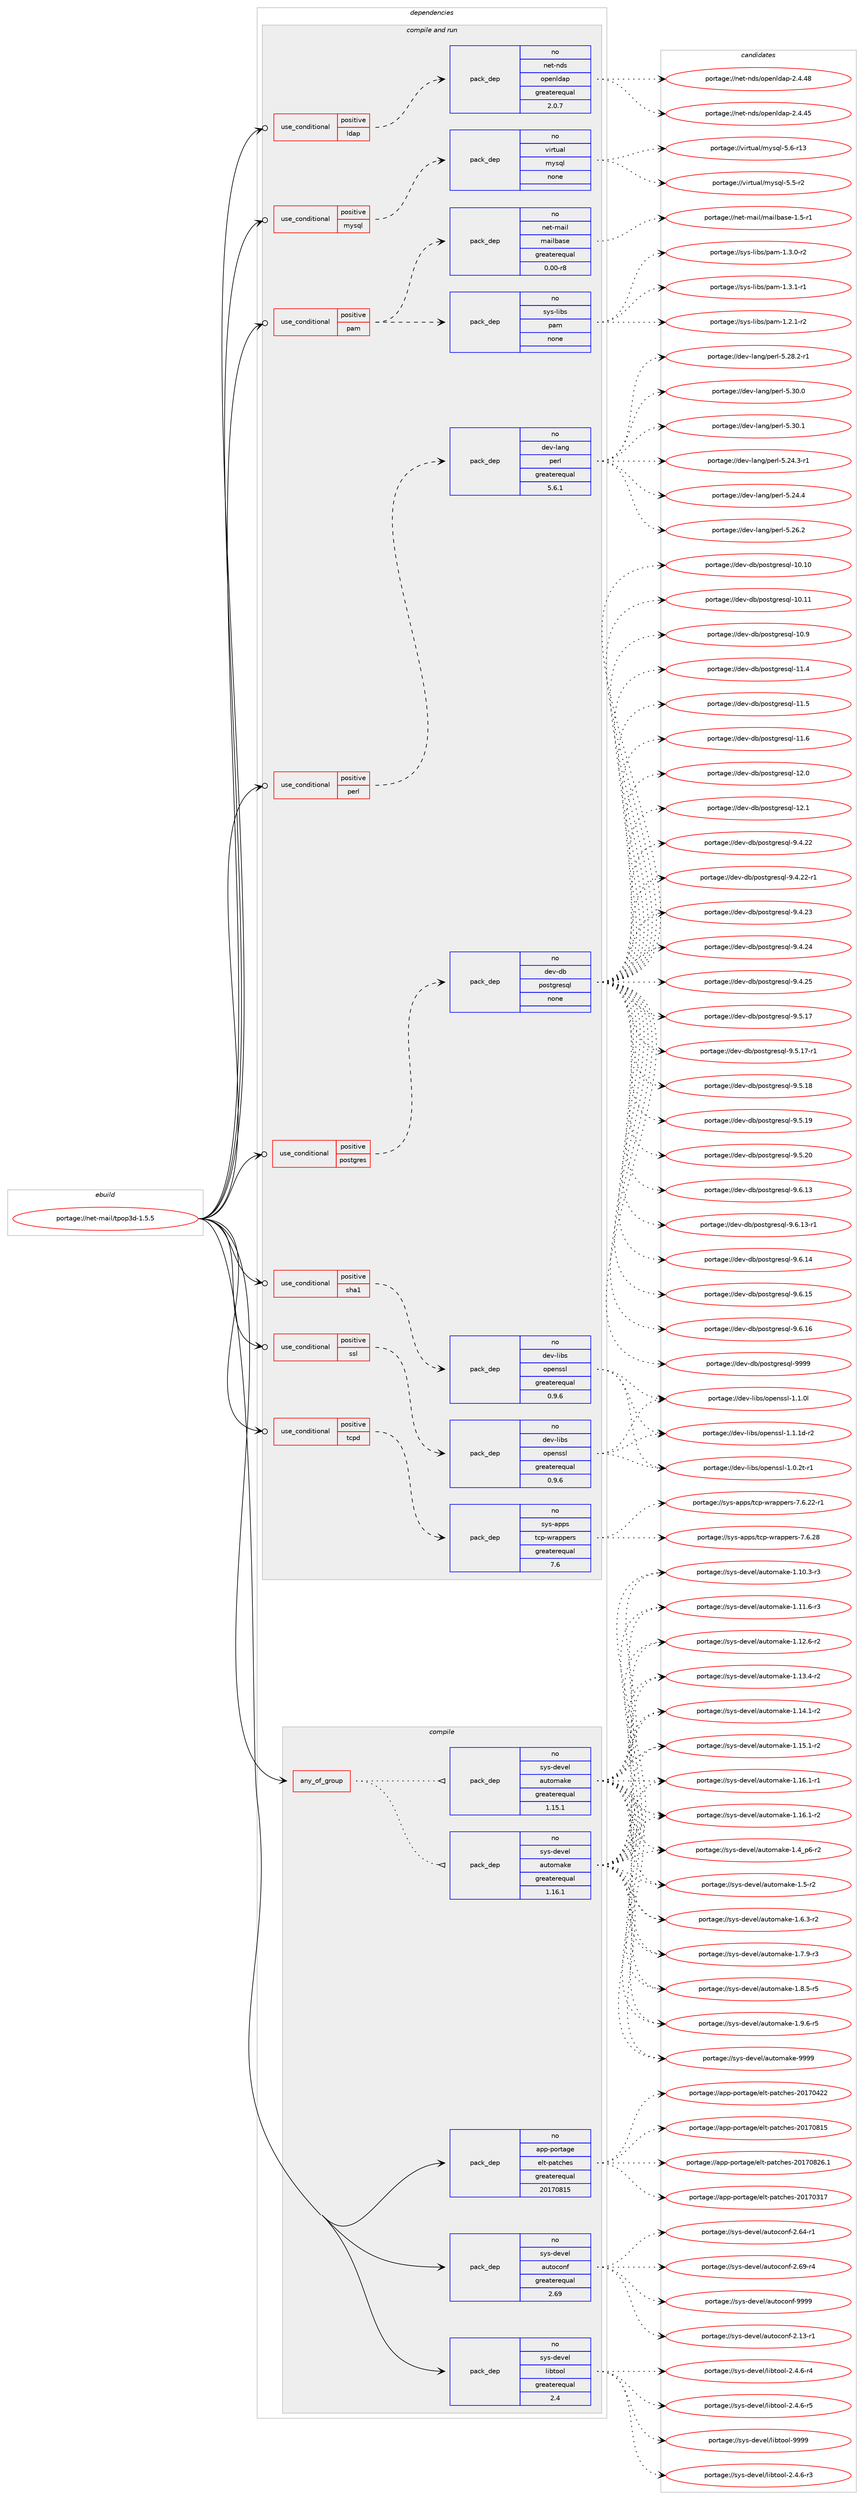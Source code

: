 digraph prolog {

# *************
# Graph options
# *************

newrank=true;
concentrate=true;
compound=true;
graph [rankdir=LR,fontname=Helvetica,fontsize=10,ranksep=1.5];#, ranksep=2.5, nodesep=0.2];
edge  [arrowhead=vee];
node  [fontname=Helvetica,fontsize=10];

# **********
# The ebuild
# **********

subgraph cluster_leftcol {
color=gray;
rank=same;
label=<<i>ebuild</i>>;
id [label="portage://net-mail/tpop3d-1.5.5", color=red, width=4, href="../net-mail/tpop3d-1.5.5.svg"];
}

# ****************
# The dependencies
# ****************

subgraph cluster_midcol {
color=gray;
label=<<i>dependencies</i>>;
subgraph cluster_compile {
fillcolor="#eeeeee";
style=filled;
label=<<i>compile</i>>;
subgraph any5908 {
dependency363668 [label=<<TABLE BORDER="0" CELLBORDER="1" CELLSPACING="0" CELLPADDING="4"><TR><TD CELLPADDING="10">any_of_group</TD></TR></TABLE>>, shape=none, color=red];subgraph pack266571 {
dependency363669 [label=<<TABLE BORDER="0" CELLBORDER="1" CELLSPACING="0" CELLPADDING="4" WIDTH="220"><TR><TD ROWSPAN="6" CELLPADDING="30">pack_dep</TD></TR><TR><TD WIDTH="110">no</TD></TR><TR><TD>sys-devel</TD></TR><TR><TD>automake</TD></TR><TR><TD>greaterequal</TD></TR><TR><TD>1.16.1</TD></TR></TABLE>>, shape=none, color=blue];
}
dependency363668:e -> dependency363669:w [weight=20,style="dotted",arrowhead="oinv"];
subgraph pack266572 {
dependency363670 [label=<<TABLE BORDER="0" CELLBORDER="1" CELLSPACING="0" CELLPADDING="4" WIDTH="220"><TR><TD ROWSPAN="6" CELLPADDING="30">pack_dep</TD></TR><TR><TD WIDTH="110">no</TD></TR><TR><TD>sys-devel</TD></TR><TR><TD>automake</TD></TR><TR><TD>greaterequal</TD></TR><TR><TD>1.15.1</TD></TR></TABLE>>, shape=none, color=blue];
}
dependency363668:e -> dependency363670:w [weight=20,style="dotted",arrowhead="oinv"];
}
id:e -> dependency363668:w [weight=20,style="solid",arrowhead="vee"];
subgraph pack266573 {
dependency363671 [label=<<TABLE BORDER="0" CELLBORDER="1" CELLSPACING="0" CELLPADDING="4" WIDTH="220"><TR><TD ROWSPAN="6" CELLPADDING="30">pack_dep</TD></TR><TR><TD WIDTH="110">no</TD></TR><TR><TD>app-portage</TD></TR><TR><TD>elt-patches</TD></TR><TR><TD>greaterequal</TD></TR><TR><TD>20170815</TD></TR></TABLE>>, shape=none, color=blue];
}
id:e -> dependency363671:w [weight=20,style="solid",arrowhead="vee"];
subgraph pack266574 {
dependency363672 [label=<<TABLE BORDER="0" CELLBORDER="1" CELLSPACING="0" CELLPADDING="4" WIDTH="220"><TR><TD ROWSPAN="6" CELLPADDING="30">pack_dep</TD></TR><TR><TD WIDTH="110">no</TD></TR><TR><TD>sys-devel</TD></TR><TR><TD>autoconf</TD></TR><TR><TD>greaterequal</TD></TR><TR><TD>2.69</TD></TR></TABLE>>, shape=none, color=blue];
}
id:e -> dependency363672:w [weight=20,style="solid",arrowhead="vee"];
subgraph pack266575 {
dependency363673 [label=<<TABLE BORDER="0" CELLBORDER="1" CELLSPACING="0" CELLPADDING="4" WIDTH="220"><TR><TD ROWSPAN="6" CELLPADDING="30">pack_dep</TD></TR><TR><TD WIDTH="110">no</TD></TR><TR><TD>sys-devel</TD></TR><TR><TD>libtool</TD></TR><TR><TD>greaterequal</TD></TR><TR><TD>2.4</TD></TR></TABLE>>, shape=none, color=blue];
}
id:e -> dependency363673:w [weight=20,style="solid",arrowhead="vee"];
}
subgraph cluster_compileandrun {
fillcolor="#eeeeee";
style=filled;
label=<<i>compile and run</i>>;
subgraph cond91037 {
dependency363674 [label=<<TABLE BORDER="0" CELLBORDER="1" CELLSPACING="0" CELLPADDING="4"><TR><TD ROWSPAN="3" CELLPADDING="10">use_conditional</TD></TR><TR><TD>positive</TD></TR><TR><TD>ldap</TD></TR></TABLE>>, shape=none, color=red];
subgraph pack266576 {
dependency363675 [label=<<TABLE BORDER="0" CELLBORDER="1" CELLSPACING="0" CELLPADDING="4" WIDTH="220"><TR><TD ROWSPAN="6" CELLPADDING="30">pack_dep</TD></TR><TR><TD WIDTH="110">no</TD></TR><TR><TD>net-nds</TD></TR><TR><TD>openldap</TD></TR><TR><TD>greaterequal</TD></TR><TR><TD>2.0.7</TD></TR></TABLE>>, shape=none, color=blue];
}
dependency363674:e -> dependency363675:w [weight=20,style="dashed",arrowhead="vee"];
}
id:e -> dependency363674:w [weight=20,style="solid",arrowhead="odotvee"];
subgraph cond91038 {
dependency363676 [label=<<TABLE BORDER="0" CELLBORDER="1" CELLSPACING="0" CELLPADDING="4"><TR><TD ROWSPAN="3" CELLPADDING="10">use_conditional</TD></TR><TR><TD>positive</TD></TR><TR><TD>mysql</TD></TR></TABLE>>, shape=none, color=red];
subgraph pack266577 {
dependency363677 [label=<<TABLE BORDER="0" CELLBORDER="1" CELLSPACING="0" CELLPADDING="4" WIDTH="220"><TR><TD ROWSPAN="6" CELLPADDING="30">pack_dep</TD></TR><TR><TD WIDTH="110">no</TD></TR><TR><TD>virtual</TD></TR><TR><TD>mysql</TD></TR><TR><TD>none</TD></TR><TR><TD></TD></TR></TABLE>>, shape=none, color=blue];
}
dependency363676:e -> dependency363677:w [weight=20,style="dashed",arrowhead="vee"];
}
id:e -> dependency363676:w [weight=20,style="solid",arrowhead="odotvee"];
subgraph cond91039 {
dependency363678 [label=<<TABLE BORDER="0" CELLBORDER="1" CELLSPACING="0" CELLPADDING="4"><TR><TD ROWSPAN="3" CELLPADDING="10">use_conditional</TD></TR><TR><TD>positive</TD></TR><TR><TD>pam</TD></TR></TABLE>>, shape=none, color=red];
subgraph pack266578 {
dependency363679 [label=<<TABLE BORDER="0" CELLBORDER="1" CELLSPACING="0" CELLPADDING="4" WIDTH="220"><TR><TD ROWSPAN="6" CELLPADDING="30">pack_dep</TD></TR><TR><TD WIDTH="110">no</TD></TR><TR><TD>sys-libs</TD></TR><TR><TD>pam</TD></TR><TR><TD>none</TD></TR><TR><TD></TD></TR></TABLE>>, shape=none, color=blue];
}
dependency363678:e -> dependency363679:w [weight=20,style="dashed",arrowhead="vee"];
subgraph pack266579 {
dependency363680 [label=<<TABLE BORDER="0" CELLBORDER="1" CELLSPACING="0" CELLPADDING="4" WIDTH="220"><TR><TD ROWSPAN="6" CELLPADDING="30">pack_dep</TD></TR><TR><TD WIDTH="110">no</TD></TR><TR><TD>net-mail</TD></TR><TR><TD>mailbase</TD></TR><TR><TD>greaterequal</TD></TR><TR><TD>0.00-r8</TD></TR></TABLE>>, shape=none, color=blue];
}
dependency363678:e -> dependency363680:w [weight=20,style="dashed",arrowhead="vee"];
}
id:e -> dependency363678:w [weight=20,style="solid",arrowhead="odotvee"];
subgraph cond91040 {
dependency363681 [label=<<TABLE BORDER="0" CELLBORDER="1" CELLSPACING="0" CELLPADDING="4"><TR><TD ROWSPAN="3" CELLPADDING="10">use_conditional</TD></TR><TR><TD>positive</TD></TR><TR><TD>perl</TD></TR></TABLE>>, shape=none, color=red];
subgraph pack266580 {
dependency363682 [label=<<TABLE BORDER="0" CELLBORDER="1" CELLSPACING="0" CELLPADDING="4" WIDTH="220"><TR><TD ROWSPAN="6" CELLPADDING="30">pack_dep</TD></TR><TR><TD WIDTH="110">no</TD></TR><TR><TD>dev-lang</TD></TR><TR><TD>perl</TD></TR><TR><TD>greaterequal</TD></TR><TR><TD>5.6.1</TD></TR></TABLE>>, shape=none, color=blue];
}
dependency363681:e -> dependency363682:w [weight=20,style="dashed",arrowhead="vee"];
}
id:e -> dependency363681:w [weight=20,style="solid",arrowhead="odotvee"];
subgraph cond91041 {
dependency363683 [label=<<TABLE BORDER="0" CELLBORDER="1" CELLSPACING="0" CELLPADDING="4"><TR><TD ROWSPAN="3" CELLPADDING="10">use_conditional</TD></TR><TR><TD>positive</TD></TR><TR><TD>postgres</TD></TR></TABLE>>, shape=none, color=red];
subgraph pack266581 {
dependency363684 [label=<<TABLE BORDER="0" CELLBORDER="1" CELLSPACING="0" CELLPADDING="4" WIDTH="220"><TR><TD ROWSPAN="6" CELLPADDING="30">pack_dep</TD></TR><TR><TD WIDTH="110">no</TD></TR><TR><TD>dev-db</TD></TR><TR><TD>postgresql</TD></TR><TR><TD>none</TD></TR><TR><TD></TD></TR></TABLE>>, shape=none, color=blue];
}
dependency363683:e -> dependency363684:w [weight=20,style="dashed",arrowhead="vee"];
}
id:e -> dependency363683:w [weight=20,style="solid",arrowhead="odotvee"];
subgraph cond91042 {
dependency363685 [label=<<TABLE BORDER="0" CELLBORDER="1" CELLSPACING="0" CELLPADDING="4"><TR><TD ROWSPAN="3" CELLPADDING="10">use_conditional</TD></TR><TR><TD>positive</TD></TR><TR><TD>sha1</TD></TR></TABLE>>, shape=none, color=red];
subgraph pack266582 {
dependency363686 [label=<<TABLE BORDER="0" CELLBORDER="1" CELLSPACING="0" CELLPADDING="4" WIDTH="220"><TR><TD ROWSPAN="6" CELLPADDING="30">pack_dep</TD></TR><TR><TD WIDTH="110">no</TD></TR><TR><TD>dev-libs</TD></TR><TR><TD>openssl</TD></TR><TR><TD>greaterequal</TD></TR><TR><TD>0.9.6</TD></TR></TABLE>>, shape=none, color=blue];
}
dependency363685:e -> dependency363686:w [weight=20,style="dashed",arrowhead="vee"];
}
id:e -> dependency363685:w [weight=20,style="solid",arrowhead="odotvee"];
subgraph cond91043 {
dependency363687 [label=<<TABLE BORDER="0" CELLBORDER="1" CELLSPACING="0" CELLPADDING="4"><TR><TD ROWSPAN="3" CELLPADDING="10">use_conditional</TD></TR><TR><TD>positive</TD></TR><TR><TD>ssl</TD></TR></TABLE>>, shape=none, color=red];
subgraph pack266583 {
dependency363688 [label=<<TABLE BORDER="0" CELLBORDER="1" CELLSPACING="0" CELLPADDING="4" WIDTH="220"><TR><TD ROWSPAN="6" CELLPADDING="30">pack_dep</TD></TR><TR><TD WIDTH="110">no</TD></TR><TR><TD>dev-libs</TD></TR><TR><TD>openssl</TD></TR><TR><TD>greaterequal</TD></TR><TR><TD>0.9.6</TD></TR></TABLE>>, shape=none, color=blue];
}
dependency363687:e -> dependency363688:w [weight=20,style="dashed",arrowhead="vee"];
}
id:e -> dependency363687:w [weight=20,style="solid",arrowhead="odotvee"];
subgraph cond91044 {
dependency363689 [label=<<TABLE BORDER="0" CELLBORDER="1" CELLSPACING="0" CELLPADDING="4"><TR><TD ROWSPAN="3" CELLPADDING="10">use_conditional</TD></TR><TR><TD>positive</TD></TR><TR><TD>tcpd</TD></TR></TABLE>>, shape=none, color=red];
subgraph pack266584 {
dependency363690 [label=<<TABLE BORDER="0" CELLBORDER="1" CELLSPACING="0" CELLPADDING="4" WIDTH="220"><TR><TD ROWSPAN="6" CELLPADDING="30">pack_dep</TD></TR><TR><TD WIDTH="110">no</TD></TR><TR><TD>sys-apps</TD></TR><TR><TD>tcp-wrappers</TD></TR><TR><TD>greaterequal</TD></TR><TR><TD>7.6</TD></TR></TABLE>>, shape=none, color=blue];
}
dependency363689:e -> dependency363690:w [weight=20,style="dashed",arrowhead="vee"];
}
id:e -> dependency363689:w [weight=20,style="solid",arrowhead="odotvee"];
}
subgraph cluster_run {
fillcolor="#eeeeee";
style=filled;
label=<<i>run</i>>;
}
}

# **************
# The candidates
# **************

subgraph cluster_choices {
rank=same;
color=gray;
label=<<i>candidates</i>>;

subgraph choice266571 {
color=black;
nodesep=1;
choiceportage11512111545100101118101108479711711611110997107101454946494846514511451 [label="portage://sys-devel/automake-1.10.3-r3", color=red, width=4,href="../sys-devel/automake-1.10.3-r3.svg"];
choiceportage11512111545100101118101108479711711611110997107101454946494946544511451 [label="portage://sys-devel/automake-1.11.6-r3", color=red, width=4,href="../sys-devel/automake-1.11.6-r3.svg"];
choiceportage11512111545100101118101108479711711611110997107101454946495046544511450 [label="portage://sys-devel/automake-1.12.6-r2", color=red, width=4,href="../sys-devel/automake-1.12.6-r2.svg"];
choiceportage11512111545100101118101108479711711611110997107101454946495146524511450 [label="portage://sys-devel/automake-1.13.4-r2", color=red, width=4,href="../sys-devel/automake-1.13.4-r2.svg"];
choiceportage11512111545100101118101108479711711611110997107101454946495246494511450 [label="portage://sys-devel/automake-1.14.1-r2", color=red, width=4,href="../sys-devel/automake-1.14.1-r2.svg"];
choiceportage11512111545100101118101108479711711611110997107101454946495346494511450 [label="portage://sys-devel/automake-1.15.1-r2", color=red, width=4,href="../sys-devel/automake-1.15.1-r2.svg"];
choiceportage11512111545100101118101108479711711611110997107101454946495446494511449 [label="portage://sys-devel/automake-1.16.1-r1", color=red, width=4,href="../sys-devel/automake-1.16.1-r1.svg"];
choiceportage11512111545100101118101108479711711611110997107101454946495446494511450 [label="portage://sys-devel/automake-1.16.1-r2", color=red, width=4,href="../sys-devel/automake-1.16.1-r2.svg"];
choiceportage115121115451001011181011084797117116111109971071014549465295112544511450 [label="portage://sys-devel/automake-1.4_p6-r2", color=red, width=4,href="../sys-devel/automake-1.4_p6-r2.svg"];
choiceportage11512111545100101118101108479711711611110997107101454946534511450 [label="portage://sys-devel/automake-1.5-r2", color=red, width=4,href="../sys-devel/automake-1.5-r2.svg"];
choiceportage115121115451001011181011084797117116111109971071014549465446514511450 [label="portage://sys-devel/automake-1.6.3-r2", color=red, width=4,href="../sys-devel/automake-1.6.3-r2.svg"];
choiceportage115121115451001011181011084797117116111109971071014549465546574511451 [label="portage://sys-devel/automake-1.7.9-r3", color=red, width=4,href="../sys-devel/automake-1.7.9-r3.svg"];
choiceportage115121115451001011181011084797117116111109971071014549465646534511453 [label="portage://sys-devel/automake-1.8.5-r5", color=red, width=4,href="../sys-devel/automake-1.8.5-r5.svg"];
choiceportage115121115451001011181011084797117116111109971071014549465746544511453 [label="portage://sys-devel/automake-1.9.6-r5", color=red, width=4,href="../sys-devel/automake-1.9.6-r5.svg"];
choiceportage115121115451001011181011084797117116111109971071014557575757 [label="portage://sys-devel/automake-9999", color=red, width=4,href="../sys-devel/automake-9999.svg"];
dependency363669:e -> choiceportage11512111545100101118101108479711711611110997107101454946494846514511451:w [style=dotted,weight="100"];
dependency363669:e -> choiceportage11512111545100101118101108479711711611110997107101454946494946544511451:w [style=dotted,weight="100"];
dependency363669:e -> choiceportage11512111545100101118101108479711711611110997107101454946495046544511450:w [style=dotted,weight="100"];
dependency363669:e -> choiceportage11512111545100101118101108479711711611110997107101454946495146524511450:w [style=dotted,weight="100"];
dependency363669:e -> choiceportage11512111545100101118101108479711711611110997107101454946495246494511450:w [style=dotted,weight="100"];
dependency363669:e -> choiceportage11512111545100101118101108479711711611110997107101454946495346494511450:w [style=dotted,weight="100"];
dependency363669:e -> choiceportage11512111545100101118101108479711711611110997107101454946495446494511449:w [style=dotted,weight="100"];
dependency363669:e -> choiceportage11512111545100101118101108479711711611110997107101454946495446494511450:w [style=dotted,weight="100"];
dependency363669:e -> choiceportage115121115451001011181011084797117116111109971071014549465295112544511450:w [style=dotted,weight="100"];
dependency363669:e -> choiceportage11512111545100101118101108479711711611110997107101454946534511450:w [style=dotted,weight="100"];
dependency363669:e -> choiceportage115121115451001011181011084797117116111109971071014549465446514511450:w [style=dotted,weight="100"];
dependency363669:e -> choiceportage115121115451001011181011084797117116111109971071014549465546574511451:w [style=dotted,weight="100"];
dependency363669:e -> choiceportage115121115451001011181011084797117116111109971071014549465646534511453:w [style=dotted,weight="100"];
dependency363669:e -> choiceportage115121115451001011181011084797117116111109971071014549465746544511453:w [style=dotted,weight="100"];
dependency363669:e -> choiceportage115121115451001011181011084797117116111109971071014557575757:w [style=dotted,weight="100"];
}
subgraph choice266572 {
color=black;
nodesep=1;
choiceportage11512111545100101118101108479711711611110997107101454946494846514511451 [label="portage://sys-devel/automake-1.10.3-r3", color=red, width=4,href="../sys-devel/automake-1.10.3-r3.svg"];
choiceportage11512111545100101118101108479711711611110997107101454946494946544511451 [label="portage://sys-devel/automake-1.11.6-r3", color=red, width=4,href="../sys-devel/automake-1.11.6-r3.svg"];
choiceportage11512111545100101118101108479711711611110997107101454946495046544511450 [label="portage://sys-devel/automake-1.12.6-r2", color=red, width=4,href="../sys-devel/automake-1.12.6-r2.svg"];
choiceportage11512111545100101118101108479711711611110997107101454946495146524511450 [label="portage://sys-devel/automake-1.13.4-r2", color=red, width=4,href="../sys-devel/automake-1.13.4-r2.svg"];
choiceportage11512111545100101118101108479711711611110997107101454946495246494511450 [label="portage://sys-devel/automake-1.14.1-r2", color=red, width=4,href="../sys-devel/automake-1.14.1-r2.svg"];
choiceportage11512111545100101118101108479711711611110997107101454946495346494511450 [label="portage://sys-devel/automake-1.15.1-r2", color=red, width=4,href="../sys-devel/automake-1.15.1-r2.svg"];
choiceportage11512111545100101118101108479711711611110997107101454946495446494511449 [label="portage://sys-devel/automake-1.16.1-r1", color=red, width=4,href="../sys-devel/automake-1.16.1-r1.svg"];
choiceportage11512111545100101118101108479711711611110997107101454946495446494511450 [label="portage://sys-devel/automake-1.16.1-r2", color=red, width=4,href="../sys-devel/automake-1.16.1-r2.svg"];
choiceportage115121115451001011181011084797117116111109971071014549465295112544511450 [label="portage://sys-devel/automake-1.4_p6-r2", color=red, width=4,href="../sys-devel/automake-1.4_p6-r2.svg"];
choiceportage11512111545100101118101108479711711611110997107101454946534511450 [label="portage://sys-devel/automake-1.5-r2", color=red, width=4,href="../sys-devel/automake-1.5-r2.svg"];
choiceportage115121115451001011181011084797117116111109971071014549465446514511450 [label="portage://sys-devel/automake-1.6.3-r2", color=red, width=4,href="../sys-devel/automake-1.6.3-r2.svg"];
choiceportage115121115451001011181011084797117116111109971071014549465546574511451 [label="portage://sys-devel/automake-1.7.9-r3", color=red, width=4,href="../sys-devel/automake-1.7.9-r3.svg"];
choiceportage115121115451001011181011084797117116111109971071014549465646534511453 [label="portage://sys-devel/automake-1.8.5-r5", color=red, width=4,href="../sys-devel/automake-1.8.5-r5.svg"];
choiceportage115121115451001011181011084797117116111109971071014549465746544511453 [label="portage://sys-devel/automake-1.9.6-r5", color=red, width=4,href="../sys-devel/automake-1.9.6-r5.svg"];
choiceportage115121115451001011181011084797117116111109971071014557575757 [label="portage://sys-devel/automake-9999", color=red, width=4,href="../sys-devel/automake-9999.svg"];
dependency363670:e -> choiceportage11512111545100101118101108479711711611110997107101454946494846514511451:w [style=dotted,weight="100"];
dependency363670:e -> choiceportage11512111545100101118101108479711711611110997107101454946494946544511451:w [style=dotted,weight="100"];
dependency363670:e -> choiceportage11512111545100101118101108479711711611110997107101454946495046544511450:w [style=dotted,weight="100"];
dependency363670:e -> choiceportage11512111545100101118101108479711711611110997107101454946495146524511450:w [style=dotted,weight="100"];
dependency363670:e -> choiceportage11512111545100101118101108479711711611110997107101454946495246494511450:w [style=dotted,weight="100"];
dependency363670:e -> choiceportage11512111545100101118101108479711711611110997107101454946495346494511450:w [style=dotted,weight="100"];
dependency363670:e -> choiceportage11512111545100101118101108479711711611110997107101454946495446494511449:w [style=dotted,weight="100"];
dependency363670:e -> choiceportage11512111545100101118101108479711711611110997107101454946495446494511450:w [style=dotted,weight="100"];
dependency363670:e -> choiceportage115121115451001011181011084797117116111109971071014549465295112544511450:w [style=dotted,weight="100"];
dependency363670:e -> choiceportage11512111545100101118101108479711711611110997107101454946534511450:w [style=dotted,weight="100"];
dependency363670:e -> choiceportage115121115451001011181011084797117116111109971071014549465446514511450:w [style=dotted,weight="100"];
dependency363670:e -> choiceportage115121115451001011181011084797117116111109971071014549465546574511451:w [style=dotted,weight="100"];
dependency363670:e -> choiceportage115121115451001011181011084797117116111109971071014549465646534511453:w [style=dotted,weight="100"];
dependency363670:e -> choiceportage115121115451001011181011084797117116111109971071014549465746544511453:w [style=dotted,weight="100"];
dependency363670:e -> choiceportage115121115451001011181011084797117116111109971071014557575757:w [style=dotted,weight="100"];
}
subgraph choice266573 {
color=black;
nodesep=1;
choiceportage97112112451121111141169710310147101108116451129711699104101115455048495548514955 [label="portage://app-portage/elt-patches-20170317", color=red, width=4,href="../app-portage/elt-patches-20170317.svg"];
choiceportage97112112451121111141169710310147101108116451129711699104101115455048495548525050 [label="portage://app-portage/elt-patches-20170422", color=red, width=4,href="../app-portage/elt-patches-20170422.svg"];
choiceportage97112112451121111141169710310147101108116451129711699104101115455048495548564953 [label="portage://app-portage/elt-patches-20170815", color=red, width=4,href="../app-portage/elt-patches-20170815.svg"];
choiceportage971121124511211111411697103101471011081164511297116991041011154550484955485650544649 [label="portage://app-portage/elt-patches-20170826.1", color=red, width=4,href="../app-portage/elt-patches-20170826.1.svg"];
dependency363671:e -> choiceportage97112112451121111141169710310147101108116451129711699104101115455048495548514955:w [style=dotted,weight="100"];
dependency363671:e -> choiceportage97112112451121111141169710310147101108116451129711699104101115455048495548525050:w [style=dotted,weight="100"];
dependency363671:e -> choiceportage97112112451121111141169710310147101108116451129711699104101115455048495548564953:w [style=dotted,weight="100"];
dependency363671:e -> choiceportage971121124511211111411697103101471011081164511297116991041011154550484955485650544649:w [style=dotted,weight="100"];
}
subgraph choice266574 {
color=black;
nodesep=1;
choiceportage1151211154510010111810110847971171161119911111010245504649514511449 [label="portage://sys-devel/autoconf-2.13-r1", color=red, width=4,href="../sys-devel/autoconf-2.13-r1.svg"];
choiceportage1151211154510010111810110847971171161119911111010245504654524511449 [label="portage://sys-devel/autoconf-2.64-r1", color=red, width=4,href="../sys-devel/autoconf-2.64-r1.svg"];
choiceportage1151211154510010111810110847971171161119911111010245504654574511452 [label="portage://sys-devel/autoconf-2.69-r4", color=red, width=4,href="../sys-devel/autoconf-2.69-r4.svg"];
choiceportage115121115451001011181011084797117116111991111101024557575757 [label="portage://sys-devel/autoconf-9999", color=red, width=4,href="../sys-devel/autoconf-9999.svg"];
dependency363672:e -> choiceportage1151211154510010111810110847971171161119911111010245504649514511449:w [style=dotted,weight="100"];
dependency363672:e -> choiceportage1151211154510010111810110847971171161119911111010245504654524511449:w [style=dotted,weight="100"];
dependency363672:e -> choiceportage1151211154510010111810110847971171161119911111010245504654574511452:w [style=dotted,weight="100"];
dependency363672:e -> choiceportage115121115451001011181011084797117116111991111101024557575757:w [style=dotted,weight="100"];
}
subgraph choice266575 {
color=black;
nodesep=1;
choiceportage1151211154510010111810110847108105981161111111084550465246544511451 [label="portage://sys-devel/libtool-2.4.6-r3", color=red, width=4,href="../sys-devel/libtool-2.4.6-r3.svg"];
choiceportage1151211154510010111810110847108105981161111111084550465246544511452 [label="portage://sys-devel/libtool-2.4.6-r4", color=red, width=4,href="../sys-devel/libtool-2.4.6-r4.svg"];
choiceportage1151211154510010111810110847108105981161111111084550465246544511453 [label="portage://sys-devel/libtool-2.4.6-r5", color=red, width=4,href="../sys-devel/libtool-2.4.6-r5.svg"];
choiceportage1151211154510010111810110847108105981161111111084557575757 [label="portage://sys-devel/libtool-9999", color=red, width=4,href="../sys-devel/libtool-9999.svg"];
dependency363673:e -> choiceportage1151211154510010111810110847108105981161111111084550465246544511451:w [style=dotted,weight="100"];
dependency363673:e -> choiceportage1151211154510010111810110847108105981161111111084550465246544511452:w [style=dotted,weight="100"];
dependency363673:e -> choiceportage1151211154510010111810110847108105981161111111084550465246544511453:w [style=dotted,weight="100"];
dependency363673:e -> choiceportage1151211154510010111810110847108105981161111111084557575757:w [style=dotted,weight="100"];
}
subgraph choice266576 {
color=black;
nodesep=1;
choiceportage11010111645110100115471111121011101081009711245504652465253 [label="portage://net-nds/openldap-2.4.45", color=red, width=4,href="../net-nds/openldap-2.4.45.svg"];
choiceportage11010111645110100115471111121011101081009711245504652465256 [label="portage://net-nds/openldap-2.4.48", color=red, width=4,href="../net-nds/openldap-2.4.48.svg"];
dependency363675:e -> choiceportage11010111645110100115471111121011101081009711245504652465253:w [style=dotted,weight="100"];
dependency363675:e -> choiceportage11010111645110100115471111121011101081009711245504652465256:w [style=dotted,weight="100"];
}
subgraph choice266577 {
color=black;
nodesep=1;
choiceportage1181051141161179710847109121115113108455346534511450 [label="portage://virtual/mysql-5.5-r2", color=red, width=4,href="../virtual/mysql-5.5-r2.svg"];
choiceportage118105114116117971084710912111511310845534654451144951 [label="portage://virtual/mysql-5.6-r13", color=red, width=4,href="../virtual/mysql-5.6-r13.svg"];
dependency363677:e -> choiceportage1181051141161179710847109121115113108455346534511450:w [style=dotted,weight="100"];
dependency363677:e -> choiceportage118105114116117971084710912111511310845534654451144951:w [style=dotted,weight="100"];
}
subgraph choice266578 {
color=black;
nodesep=1;
choiceportage115121115451081059811547112971094549465046494511450 [label="portage://sys-libs/pam-1.2.1-r2", color=red, width=4,href="../sys-libs/pam-1.2.1-r2.svg"];
choiceportage115121115451081059811547112971094549465146484511450 [label="portage://sys-libs/pam-1.3.0-r2", color=red, width=4,href="../sys-libs/pam-1.3.0-r2.svg"];
choiceportage115121115451081059811547112971094549465146494511449 [label="portage://sys-libs/pam-1.3.1-r1", color=red, width=4,href="../sys-libs/pam-1.3.1-r1.svg"];
dependency363679:e -> choiceportage115121115451081059811547112971094549465046494511450:w [style=dotted,weight="100"];
dependency363679:e -> choiceportage115121115451081059811547112971094549465146484511450:w [style=dotted,weight="100"];
dependency363679:e -> choiceportage115121115451081059811547112971094549465146494511449:w [style=dotted,weight="100"];
}
subgraph choice266579 {
color=black;
nodesep=1;
choiceportage110101116451099710510847109971051089897115101454946534511449 [label="portage://net-mail/mailbase-1.5-r1", color=red, width=4,href="../net-mail/mailbase-1.5-r1.svg"];
dependency363680:e -> choiceportage110101116451099710510847109971051089897115101454946534511449:w [style=dotted,weight="100"];
}
subgraph choice266580 {
color=black;
nodesep=1;
choiceportage100101118451089711010347112101114108455346505246514511449 [label="portage://dev-lang/perl-5.24.3-r1", color=red, width=4,href="../dev-lang/perl-5.24.3-r1.svg"];
choiceportage10010111845108971101034711210111410845534650524652 [label="portage://dev-lang/perl-5.24.4", color=red, width=4,href="../dev-lang/perl-5.24.4.svg"];
choiceportage10010111845108971101034711210111410845534650544650 [label="portage://dev-lang/perl-5.26.2", color=red, width=4,href="../dev-lang/perl-5.26.2.svg"];
choiceportage100101118451089711010347112101114108455346505646504511449 [label="portage://dev-lang/perl-5.28.2-r1", color=red, width=4,href="../dev-lang/perl-5.28.2-r1.svg"];
choiceportage10010111845108971101034711210111410845534651484648 [label="portage://dev-lang/perl-5.30.0", color=red, width=4,href="../dev-lang/perl-5.30.0.svg"];
choiceportage10010111845108971101034711210111410845534651484649 [label="portage://dev-lang/perl-5.30.1", color=red, width=4,href="../dev-lang/perl-5.30.1.svg"];
dependency363682:e -> choiceportage100101118451089711010347112101114108455346505246514511449:w [style=dotted,weight="100"];
dependency363682:e -> choiceportage10010111845108971101034711210111410845534650524652:w [style=dotted,weight="100"];
dependency363682:e -> choiceportage10010111845108971101034711210111410845534650544650:w [style=dotted,weight="100"];
dependency363682:e -> choiceportage100101118451089711010347112101114108455346505646504511449:w [style=dotted,weight="100"];
dependency363682:e -> choiceportage10010111845108971101034711210111410845534651484648:w [style=dotted,weight="100"];
dependency363682:e -> choiceportage10010111845108971101034711210111410845534651484649:w [style=dotted,weight="100"];
}
subgraph choice266581 {
color=black;
nodesep=1;
choiceportage100101118451009847112111115116103114101115113108454948464948 [label="portage://dev-db/postgresql-10.10", color=red, width=4,href="../dev-db/postgresql-10.10.svg"];
choiceportage100101118451009847112111115116103114101115113108454948464949 [label="portage://dev-db/postgresql-10.11", color=red, width=4,href="../dev-db/postgresql-10.11.svg"];
choiceportage1001011184510098471121111151161031141011151131084549484657 [label="portage://dev-db/postgresql-10.9", color=red, width=4,href="../dev-db/postgresql-10.9.svg"];
choiceportage1001011184510098471121111151161031141011151131084549494652 [label="portage://dev-db/postgresql-11.4", color=red, width=4,href="../dev-db/postgresql-11.4.svg"];
choiceportage1001011184510098471121111151161031141011151131084549494653 [label="portage://dev-db/postgresql-11.5", color=red, width=4,href="../dev-db/postgresql-11.5.svg"];
choiceportage1001011184510098471121111151161031141011151131084549494654 [label="portage://dev-db/postgresql-11.6", color=red, width=4,href="../dev-db/postgresql-11.6.svg"];
choiceportage1001011184510098471121111151161031141011151131084549504648 [label="portage://dev-db/postgresql-12.0", color=red, width=4,href="../dev-db/postgresql-12.0.svg"];
choiceportage1001011184510098471121111151161031141011151131084549504649 [label="portage://dev-db/postgresql-12.1", color=red, width=4,href="../dev-db/postgresql-12.1.svg"];
choiceportage10010111845100984711211111511610311410111511310845574652465050 [label="portage://dev-db/postgresql-9.4.22", color=red, width=4,href="../dev-db/postgresql-9.4.22.svg"];
choiceportage100101118451009847112111115116103114101115113108455746524650504511449 [label="portage://dev-db/postgresql-9.4.22-r1", color=red, width=4,href="../dev-db/postgresql-9.4.22-r1.svg"];
choiceportage10010111845100984711211111511610311410111511310845574652465051 [label="portage://dev-db/postgresql-9.4.23", color=red, width=4,href="../dev-db/postgresql-9.4.23.svg"];
choiceportage10010111845100984711211111511610311410111511310845574652465052 [label="portage://dev-db/postgresql-9.4.24", color=red, width=4,href="../dev-db/postgresql-9.4.24.svg"];
choiceportage10010111845100984711211111511610311410111511310845574652465053 [label="portage://dev-db/postgresql-9.4.25", color=red, width=4,href="../dev-db/postgresql-9.4.25.svg"];
choiceportage10010111845100984711211111511610311410111511310845574653464955 [label="portage://dev-db/postgresql-9.5.17", color=red, width=4,href="../dev-db/postgresql-9.5.17.svg"];
choiceportage100101118451009847112111115116103114101115113108455746534649554511449 [label="portage://dev-db/postgresql-9.5.17-r1", color=red, width=4,href="../dev-db/postgresql-9.5.17-r1.svg"];
choiceportage10010111845100984711211111511610311410111511310845574653464956 [label="portage://dev-db/postgresql-9.5.18", color=red, width=4,href="../dev-db/postgresql-9.5.18.svg"];
choiceportage10010111845100984711211111511610311410111511310845574653464957 [label="portage://dev-db/postgresql-9.5.19", color=red, width=4,href="../dev-db/postgresql-9.5.19.svg"];
choiceportage10010111845100984711211111511610311410111511310845574653465048 [label="portage://dev-db/postgresql-9.5.20", color=red, width=4,href="../dev-db/postgresql-9.5.20.svg"];
choiceportage10010111845100984711211111511610311410111511310845574654464951 [label="portage://dev-db/postgresql-9.6.13", color=red, width=4,href="../dev-db/postgresql-9.6.13.svg"];
choiceportage100101118451009847112111115116103114101115113108455746544649514511449 [label="portage://dev-db/postgresql-9.6.13-r1", color=red, width=4,href="../dev-db/postgresql-9.6.13-r1.svg"];
choiceportage10010111845100984711211111511610311410111511310845574654464952 [label="portage://dev-db/postgresql-9.6.14", color=red, width=4,href="../dev-db/postgresql-9.6.14.svg"];
choiceportage10010111845100984711211111511610311410111511310845574654464953 [label="portage://dev-db/postgresql-9.6.15", color=red, width=4,href="../dev-db/postgresql-9.6.15.svg"];
choiceportage10010111845100984711211111511610311410111511310845574654464954 [label="portage://dev-db/postgresql-9.6.16", color=red, width=4,href="../dev-db/postgresql-9.6.16.svg"];
choiceportage1001011184510098471121111151161031141011151131084557575757 [label="portage://dev-db/postgresql-9999", color=red, width=4,href="../dev-db/postgresql-9999.svg"];
dependency363684:e -> choiceportage100101118451009847112111115116103114101115113108454948464948:w [style=dotted,weight="100"];
dependency363684:e -> choiceportage100101118451009847112111115116103114101115113108454948464949:w [style=dotted,weight="100"];
dependency363684:e -> choiceportage1001011184510098471121111151161031141011151131084549484657:w [style=dotted,weight="100"];
dependency363684:e -> choiceportage1001011184510098471121111151161031141011151131084549494652:w [style=dotted,weight="100"];
dependency363684:e -> choiceportage1001011184510098471121111151161031141011151131084549494653:w [style=dotted,weight="100"];
dependency363684:e -> choiceportage1001011184510098471121111151161031141011151131084549494654:w [style=dotted,weight="100"];
dependency363684:e -> choiceportage1001011184510098471121111151161031141011151131084549504648:w [style=dotted,weight="100"];
dependency363684:e -> choiceportage1001011184510098471121111151161031141011151131084549504649:w [style=dotted,weight="100"];
dependency363684:e -> choiceportage10010111845100984711211111511610311410111511310845574652465050:w [style=dotted,weight="100"];
dependency363684:e -> choiceportage100101118451009847112111115116103114101115113108455746524650504511449:w [style=dotted,weight="100"];
dependency363684:e -> choiceportage10010111845100984711211111511610311410111511310845574652465051:w [style=dotted,weight="100"];
dependency363684:e -> choiceportage10010111845100984711211111511610311410111511310845574652465052:w [style=dotted,weight="100"];
dependency363684:e -> choiceportage10010111845100984711211111511610311410111511310845574652465053:w [style=dotted,weight="100"];
dependency363684:e -> choiceportage10010111845100984711211111511610311410111511310845574653464955:w [style=dotted,weight="100"];
dependency363684:e -> choiceportage100101118451009847112111115116103114101115113108455746534649554511449:w [style=dotted,weight="100"];
dependency363684:e -> choiceportage10010111845100984711211111511610311410111511310845574653464956:w [style=dotted,weight="100"];
dependency363684:e -> choiceportage10010111845100984711211111511610311410111511310845574653464957:w [style=dotted,weight="100"];
dependency363684:e -> choiceportage10010111845100984711211111511610311410111511310845574653465048:w [style=dotted,weight="100"];
dependency363684:e -> choiceportage10010111845100984711211111511610311410111511310845574654464951:w [style=dotted,weight="100"];
dependency363684:e -> choiceportage100101118451009847112111115116103114101115113108455746544649514511449:w [style=dotted,weight="100"];
dependency363684:e -> choiceportage10010111845100984711211111511610311410111511310845574654464952:w [style=dotted,weight="100"];
dependency363684:e -> choiceportage10010111845100984711211111511610311410111511310845574654464953:w [style=dotted,weight="100"];
dependency363684:e -> choiceportage10010111845100984711211111511610311410111511310845574654464954:w [style=dotted,weight="100"];
dependency363684:e -> choiceportage1001011184510098471121111151161031141011151131084557575757:w [style=dotted,weight="100"];
}
subgraph choice266582 {
color=black;
nodesep=1;
choiceportage1001011184510810598115471111121011101151151084549464846501164511449 [label="portage://dev-libs/openssl-1.0.2t-r1", color=red, width=4,href="../dev-libs/openssl-1.0.2t-r1.svg"];
choiceportage100101118451081059811547111112101110115115108454946494648108 [label="portage://dev-libs/openssl-1.1.0l", color=red, width=4,href="../dev-libs/openssl-1.1.0l.svg"];
choiceportage1001011184510810598115471111121011101151151084549464946491004511450 [label="portage://dev-libs/openssl-1.1.1d-r2", color=red, width=4,href="../dev-libs/openssl-1.1.1d-r2.svg"];
dependency363686:e -> choiceportage1001011184510810598115471111121011101151151084549464846501164511449:w [style=dotted,weight="100"];
dependency363686:e -> choiceportage100101118451081059811547111112101110115115108454946494648108:w [style=dotted,weight="100"];
dependency363686:e -> choiceportage1001011184510810598115471111121011101151151084549464946491004511450:w [style=dotted,weight="100"];
}
subgraph choice266583 {
color=black;
nodesep=1;
choiceportage1001011184510810598115471111121011101151151084549464846501164511449 [label="portage://dev-libs/openssl-1.0.2t-r1", color=red, width=4,href="../dev-libs/openssl-1.0.2t-r1.svg"];
choiceportage100101118451081059811547111112101110115115108454946494648108 [label="portage://dev-libs/openssl-1.1.0l", color=red, width=4,href="../dev-libs/openssl-1.1.0l.svg"];
choiceportage1001011184510810598115471111121011101151151084549464946491004511450 [label="portage://dev-libs/openssl-1.1.1d-r2", color=red, width=4,href="../dev-libs/openssl-1.1.1d-r2.svg"];
dependency363688:e -> choiceportage1001011184510810598115471111121011101151151084549464846501164511449:w [style=dotted,weight="100"];
dependency363688:e -> choiceportage100101118451081059811547111112101110115115108454946494648108:w [style=dotted,weight="100"];
dependency363688:e -> choiceportage1001011184510810598115471111121011101151151084549464946491004511450:w [style=dotted,weight="100"];
}
subgraph choice266584 {
color=black;
nodesep=1;
choiceportage115121115459711211211547116991124511911497112112101114115455546544650504511449 [label="portage://sys-apps/tcp-wrappers-7.6.22-r1", color=red, width=4,href="../sys-apps/tcp-wrappers-7.6.22-r1.svg"];
choiceportage11512111545971121121154711699112451191149711211210111411545554654465056 [label="portage://sys-apps/tcp-wrappers-7.6.28", color=red, width=4,href="../sys-apps/tcp-wrappers-7.6.28.svg"];
dependency363690:e -> choiceportage115121115459711211211547116991124511911497112112101114115455546544650504511449:w [style=dotted,weight="100"];
dependency363690:e -> choiceportage11512111545971121121154711699112451191149711211210111411545554654465056:w [style=dotted,weight="100"];
}
}

}
